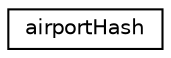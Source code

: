 digraph "Graphical Class Hierarchy"
{
 // LATEX_PDF_SIZE
  edge [fontname="Helvetica",fontsize="10",labelfontname="Helvetica",labelfontsize="10"];
  node [fontname="Helvetica",fontsize="10",shape=record];
  rankdir="LR";
  Node0 [label="airportHash",height=0.2,width=0.4,color="black", fillcolor="white", style="filled",URL="$structairport_hash.html",tooltip=" "];
}

